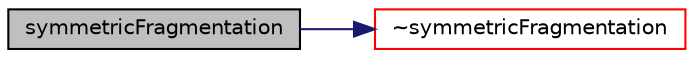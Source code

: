 digraph "symmetricFragmentation"
{
  bgcolor="transparent";
  edge [fontname="Helvetica",fontsize="10",labelfontname="Helvetica",labelfontsize="10"];
  node [fontname="Helvetica",fontsize="10",shape=record];
  rankdir="LR";
  Node1 [label="symmetricFragmentation",height=0.2,width=0.4,color="black", fillcolor="grey75", style="filled", fontcolor="black"];
  Node1 -> Node2 [color="midnightblue",fontsize="10",style="solid",fontname="Helvetica"];
  Node2 [label="~symmetricFragmentation",height=0.2,width=0.4,color="red",URL="$a00066.html#a8d44e31c17c944f6a03e3abea48bbea2",tooltip="Destructor. "];
}
